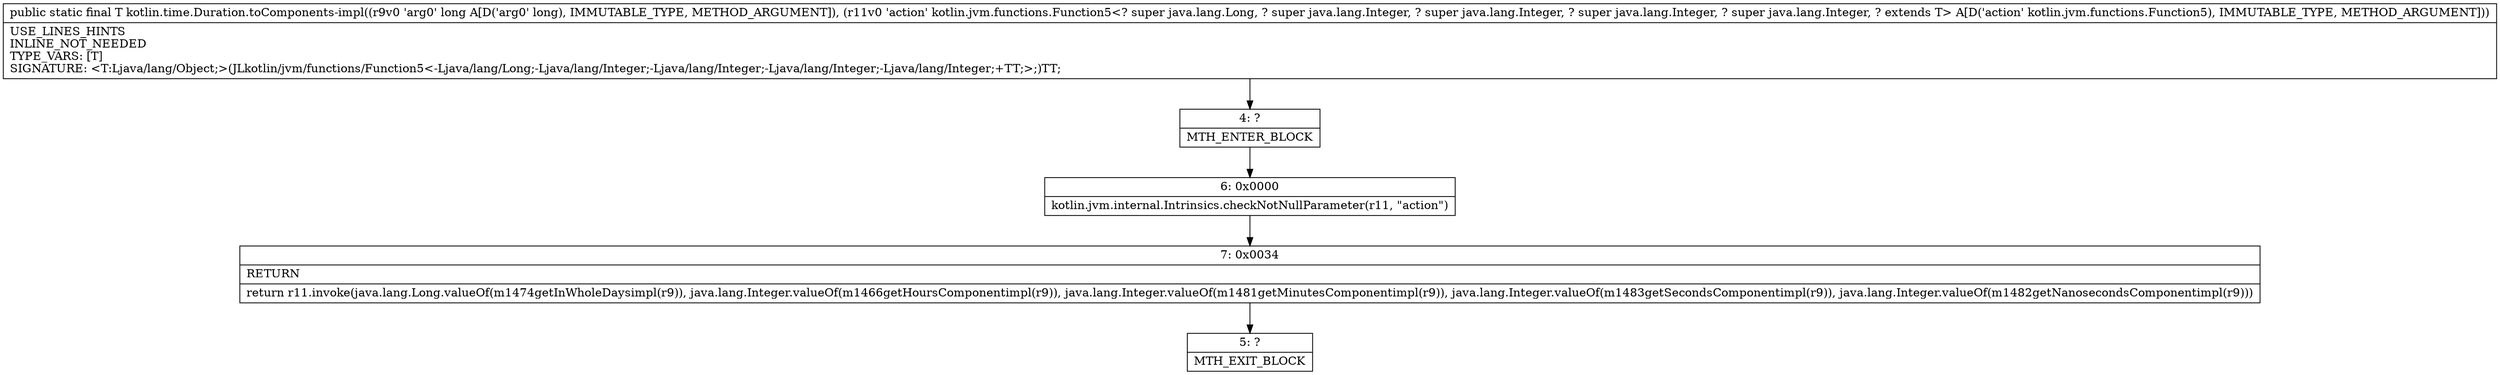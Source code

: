 digraph "CFG forkotlin.time.Duration.toComponents\-impl(JLkotlin\/jvm\/functions\/Function5;)Ljava\/lang\/Object;" {
Node_4 [shape=record,label="{4\:\ ?|MTH_ENTER_BLOCK\l}"];
Node_6 [shape=record,label="{6\:\ 0x0000|kotlin.jvm.internal.Intrinsics.checkNotNullParameter(r11, \"action\")\l}"];
Node_7 [shape=record,label="{7\:\ 0x0034|RETURN\l|return r11.invoke(java.lang.Long.valueOf(m1474getInWholeDaysimpl(r9)), java.lang.Integer.valueOf(m1466getHoursComponentimpl(r9)), java.lang.Integer.valueOf(m1481getMinutesComponentimpl(r9)), java.lang.Integer.valueOf(m1483getSecondsComponentimpl(r9)), java.lang.Integer.valueOf(m1482getNanosecondsComponentimpl(r9)))\l}"];
Node_5 [shape=record,label="{5\:\ ?|MTH_EXIT_BLOCK\l}"];
MethodNode[shape=record,label="{public static final T kotlin.time.Duration.toComponents\-impl((r9v0 'arg0' long A[D('arg0' long), IMMUTABLE_TYPE, METHOD_ARGUMENT]), (r11v0 'action' kotlin.jvm.functions.Function5\<? super java.lang.Long, ? super java.lang.Integer, ? super java.lang.Integer, ? super java.lang.Integer, ? super java.lang.Integer, ? extends T\> A[D('action' kotlin.jvm.functions.Function5), IMMUTABLE_TYPE, METHOD_ARGUMENT]))  | USE_LINES_HINTS\lINLINE_NOT_NEEDED\lTYPE_VARS: [T]\lSIGNATURE: \<T:Ljava\/lang\/Object;\>(JLkotlin\/jvm\/functions\/Function5\<\-Ljava\/lang\/Long;\-Ljava\/lang\/Integer;\-Ljava\/lang\/Integer;\-Ljava\/lang\/Integer;\-Ljava\/lang\/Integer;+TT;\>;)TT;\l}"];
MethodNode -> Node_4;Node_4 -> Node_6;
Node_6 -> Node_7;
Node_7 -> Node_5;
}

